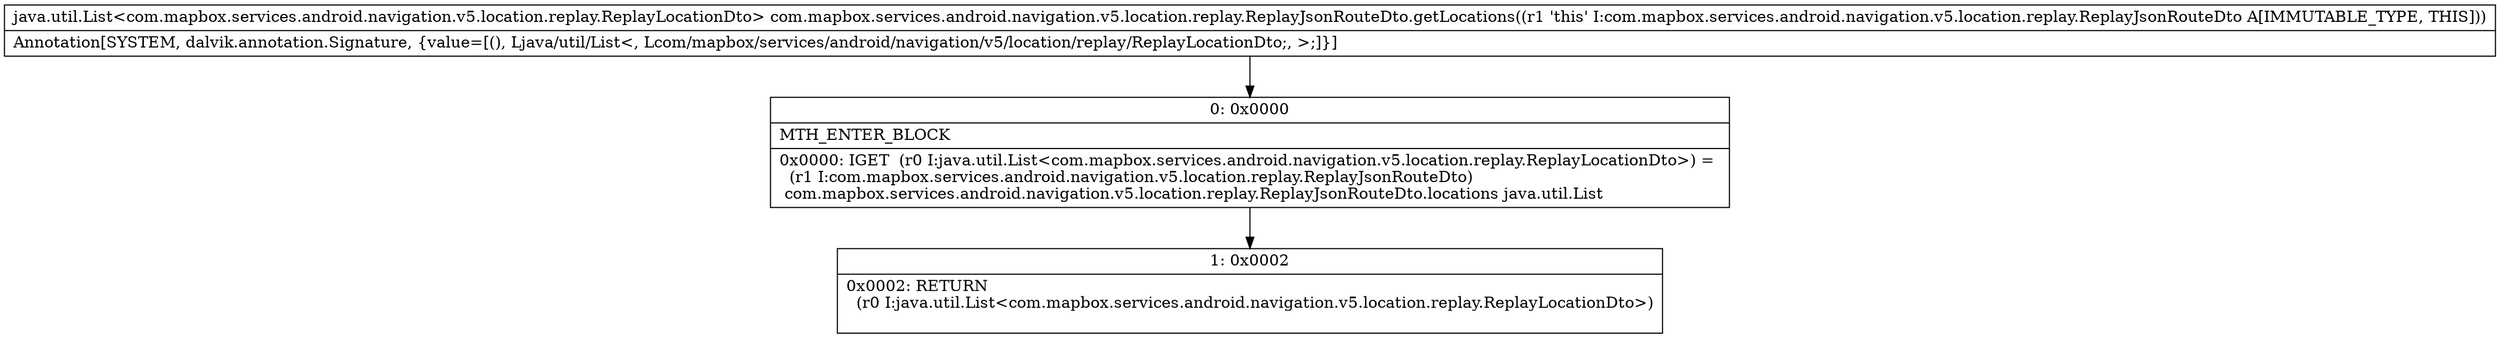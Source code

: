 digraph "CFG forcom.mapbox.services.android.navigation.v5.location.replay.ReplayJsonRouteDto.getLocations()Ljava\/util\/List;" {
Node_0 [shape=record,label="{0\:\ 0x0000|MTH_ENTER_BLOCK\l|0x0000: IGET  (r0 I:java.util.List\<com.mapbox.services.android.navigation.v5.location.replay.ReplayLocationDto\>) = \l  (r1 I:com.mapbox.services.android.navigation.v5.location.replay.ReplayJsonRouteDto)\l com.mapbox.services.android.navigation.v5.location.replay.ReplayJsonRouteDto.locations java.util.List \l}"];
Node_1 [shape=record,label="{1\:\ 0x0002|0x0002: RETURN  \l  (r0 I:java.util.List\<com.mapbox.services.android.navigation.v5.location.replay.ReplayLocationDto\>)\l \l}"];
MethodNode[shape=record,label="{java.util.List\<com.mapbox.services.android.navigation.v5.location.replay.ReplayLocationDto\> com.mapbox.services.android.navigation.v5.location.replay.ReplayJsonRouteDto.getLocations((r1 'this' I:com.mapbox.services.android.navigation.v5.location.replay.ReplayJsonRouteDto A[IMMUTABLE_TYPE, THIS]))  | Annotation[SYSTEM, dalvik.annotation.Signature, \{value=[(), Ljava\/util\/List\<, Lcom\/mapbox\/services\/android\/navigation\/v5\/location\/replay\/ReplayLocationDto;, \>;]\}]\l}"];
MethodNode -> Node_0;
Node_0 -> Node_1;
}

